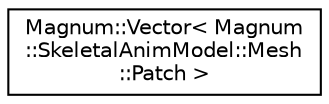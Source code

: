 digraph "圖形化之類別階層"
{
  edge [fontname="Helvetica",fontsize="10",labelfontname="Helvetica",labelfontsize="10"];
  node [fontname="Helvetica",fontsize="10",shape=record];
  rankdir="LR";
  Node1 [label="Magnum::Vector\< Magnum\l::SkeletalAnimModel::Mesh\l::Patch \>",height=0.2,width=0.4,color="black", fillcolor="white", style="filled",URL="$class_magnum_1_1_vector.html"];
}
